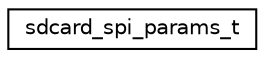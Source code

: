 digraph "Graphical Class Hierarchy"
{
 // LATEX_PDF_SIZE
  edge [fontname="Helvetica",fontsize="10",labelfontname="Helvetica",labelfontsize="10"];
  node [fontname="Helvetica",fontsize="10",shape=record];
  rankdir="LR";
  Node0 [label="sdcard_spi_params_t",height=0.2,width=0.4,color="black", fillcolor="white", style="filled",URL="$structsdcard__spi__params__t.html",tooltip="sdcard_spi device params"];
}
